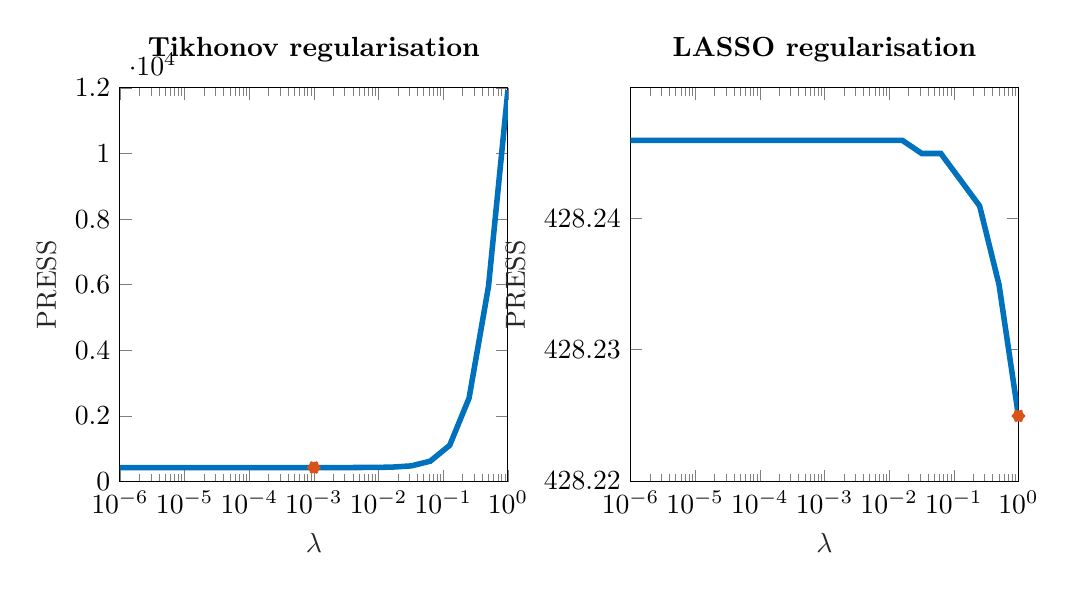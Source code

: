% This file was created by matlab2tikz.
%
\definecolor{mycolor1}{rgb}{0.0,0.447,0.741}%
\definecolor{mycolor2}{rgb}{0.85,0.325,0.098}%
%
\begin{tikzpicture}

\begin{axis}[%
width=4.927cm,
height=5cm,
at={(0cm,0cm)},
scale only axis,
xmode=log,
xmin=1e-06,
xmax=1,
xminorticks=true,
xlabel style={font=\color{white!15!black}},
xlabel={$\lambda$},
ymin=0,
ymax=12000,
ylabel style={font=\color{white!15!black}},
ylabel={PRESS},
axis background/.style={fill=white},
title style={font=\bfseries},
title={Tikhonov regularisation}
]
\addplot [color=mycolor1, line width=2.0pt, forget plot]
  table[row sep=crcr]{%
1e-06	428.246\\
1.995e-06	428.246\\
3.981e-06	428.246\\
7.943e-06	428.245\\
1.585e-05	428.244\\
3.162e-05	428.242\\
6.31e-05	428.238\\
0.0	428.23\\
0.0	428.215\\
0.001	428.191\\
0.001	428.166\\
0.002	428.203\\
0.004	428.619\\
0.008	430.79\\
0.016	440.281\\
0.032	478.385\\
0.063	620.987\\
0.126	1107.656\\
0.251	2545.163\\
0.501	5948.975\\
1	11926.946\\
};
\addplot [color=mycolor2, line width=3.0pt, draw=none, mark=asterisk, mark options={solid, mycolor2}, forget plot]
  table[row sep=crcr]{%
0.001	428.166\\
};
\end{axis}

\begin{axis}[%
width=4.927cm,
height=5cm,
at={(6.484cm,0cm)},
scale only axis,
xmode=log,
xmin=1e-06,
xmax=1,
xminorticks=true,
xlabel style={font=\color{white!15!black}},
xlabel={$\lambda$},
ymin=428.22,
ymax=428.25,
ylabel style={font=\color{white!15!black}},
ylabel={PRESS},
axis background/.style={fill=white},
title style={font=\bfseries},
title={LASSO regularisation}
]
\addplot [color=mycolor1, line width=2.0pt, forget plot]
  table[row sep=crcr]{%
1e-06	428.246\\
1.995e-06	428.246\\
3.981e-06	428.246\\
7.943e-06	428.246\\
1.585e-05	428.246\\
3.162e-05	428.246\\
6.31e-05	428.246\\
0.0	428.246\\
0.0	428.246\\
0.001	428.246\\
0.001	428.246\\
0.002	428.246\\
0.004	428.246\\
0.008	428.246\\
0.016	428.246\\
0.032	428.245\\
0.063	428.245\\
0.126	428.243\\
0.251	428.241\\
0.501	428.235\\
1	428.225\\
};
\addplot [color=mycolor2, line width=3.0pt, draw=none, mark=asterisk, mark options={solid, mycolor2}, forget plot]
  table[row sep=crcr]{%
1	428.225\\
};
\end{axis}
\end{tikzpicture}%